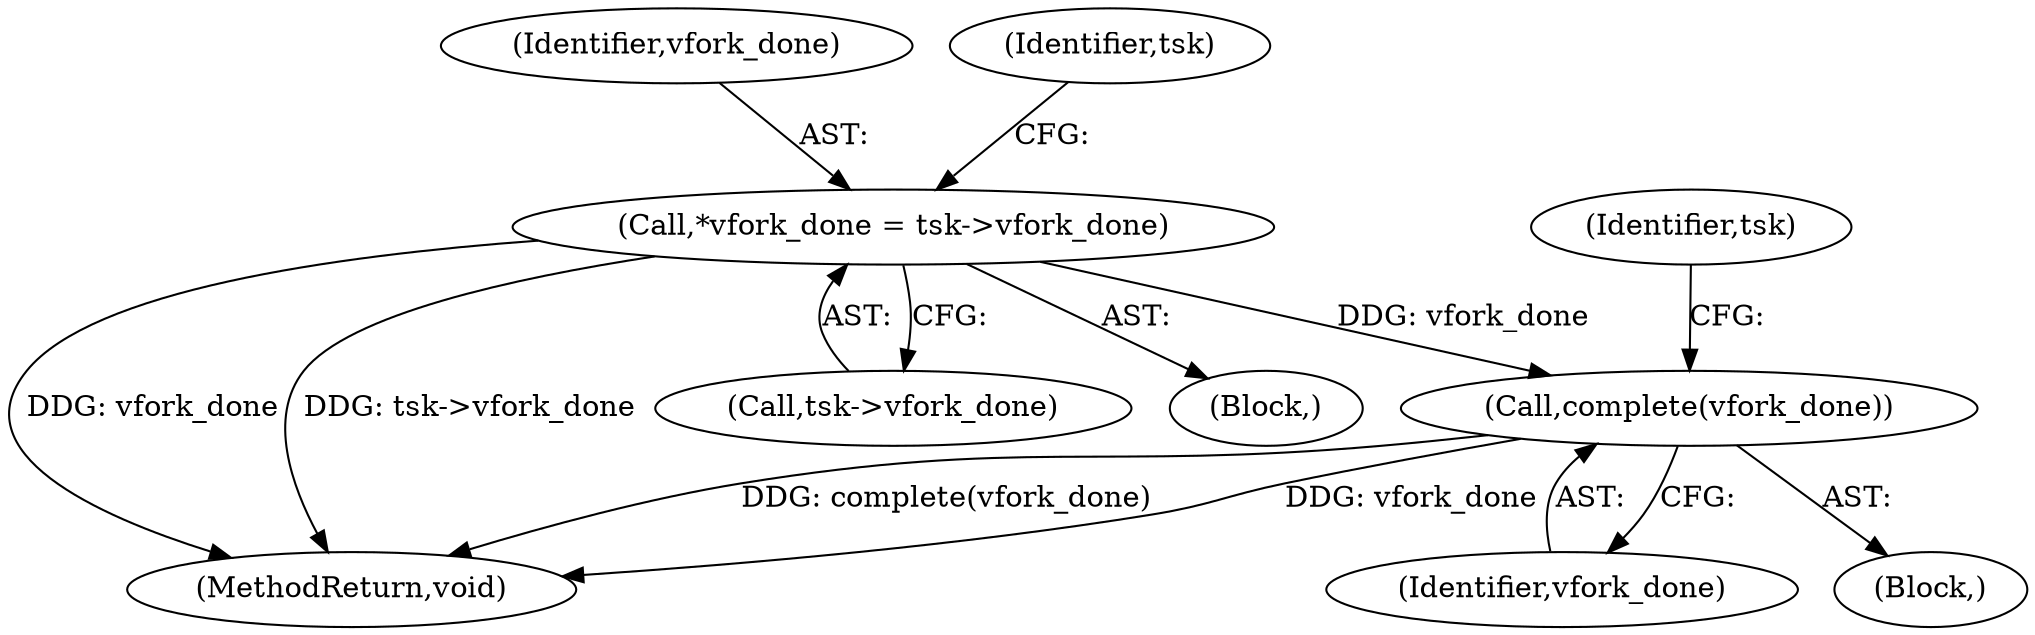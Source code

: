 digraph "0_linux_8141c7f3e7aee618312fa1c15109e1219de784a7_0@API" {
"1000110" [label="(Call,*vfork_done = tsk->vfork_done)"];
"1000140" [label="(Call,complete(vfork_done))"];
"1000134" [label="(Block,)"];
"1000183" [label="(MethodReturn,void)"];
"1000112" [label="(Call,tsk->vfork_done)"];
"1000111" [label="(Identifier,vfork_done)"];
"1000110" [label="(Call,*vfork_done = tsk->vfork_done)"];
"1000140" [label="(Call,complete(vfork_done))"];
"1000145" [label="(Identifier,tsk)"];
"1000141" [label="(Identifier,vfork_done)"];
"1000108" [label="(Block,)"];
"1000118" [label="(Identifier,tsk)"];
"1000110" -> "1000108"  [label="AST: "];
"1000110" -> "1000112"  [label="CFG: "];
"1000111" -> "1000110"  [label="AST: "];
"1000112" -> "1000110"  [label="AST: "];
"1000118" -> "1000110"  [label="CFG: "];
"1000110" -> "1000183"  [label="DDG: tsk->vfork_done"];
"1000110" -> "1000183"  [label="DDG: vfork_done"];
"1000110" -> "1000140"  [label="DDG: vfork_done"];
"1000140" -> "1000134"  [label="AST: "];
"1000140" -> "1000141"  [label="CFG: "];
"1000141" -> "1000140"  [label="AST: "];
"1000145" -> "1000140"  [label="CFG: "];
"1000140" -> "1000183"  [label="DDG: complete(vfork_done)"];
"1000140" -> "1000183"  [label="DDG: vfork_done"];
}
